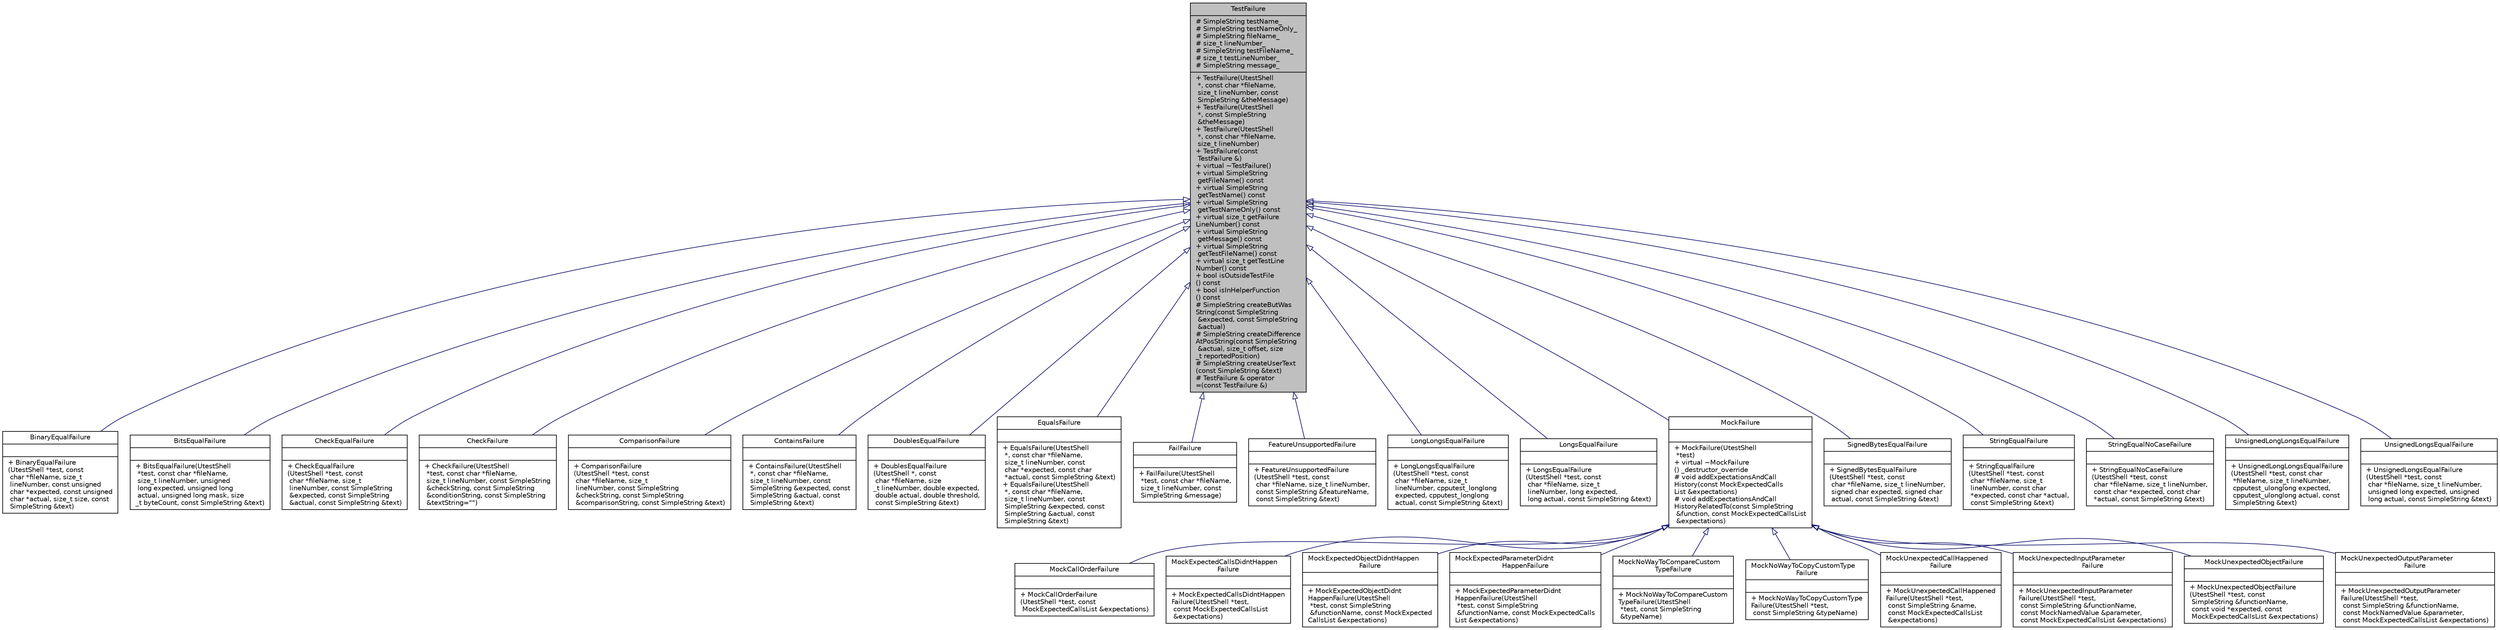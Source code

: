 digraph "TestFailure"
{
 // LATEX_PDF_SIZE
  edge [fontname="Helvetica",fontsize="10",labelfontname="Helvetica",labelfontsize="10"];
  node [fontname="Helvetica",fontsize="10",shape=record];
  Node1 [label="{TestFailure\n|# SimpleString testName_\l# SimpleString testNameOnly_\l# SimpleString fileName_\l# size_t lineNumber_\l# SimpleString testFileName_\l# size_t testLineNumber_\l# SimpleString message_\l|+  TestFailure(UtestShell\l *, const char *fileName,\l size_t lineNumber, const\l SimpleString &theMessage)\l+  TestFailure(UtestShell\l *, const SimpleString\l &theMessage)\l+  TestFailure(UtestShell\l *, const char *fileName,\l size_t lineNumber)\l+  TestFailure(const\l TestFailure &)\l+ virtual ~TestFailure()\l+ virtual SimpleString\l getFileName() const\l+ virtual SimpleString\l getTestName() const\l+ virtual SimpleString\l getTestNameOnly() const\l+ virtual size_t getFailure\lLineNumber() const\l+ virtual SimpleString\l getMessage() const\l+ virtual SimpleString\l getTestFileName() const\l+ virtual size_t getTestLine\lNumber() const\l+ bool isOutsideTestFile\l() const\l+ bool isInHelperFunction\l() const\l# SimpleString createButWas\lString(const SimpleString\l &expected, const SimpleString\l &actual)\l# SimpleString createDifference\lAtPosString(const SimpleString\l &actual, size_t offset, size\l_t reportedPosition)\l# SimpleString createUserText\l(const SimpleString &text)\l# TestFailure & operator\l=(const TestFailure &)\l}",height=0.2,width=0.4,color="black", fillcolor="grey75", style="filled", fontcolor="black",tooltip=" "];
  Node1 -> Node2 [dir="back",color="midnightblue",fontsize="10",style="solid",arrowtail="onormal",fontname="Helvetica"];
  Node2 [label="{BinaryEqualFailure\n||+  BinaryEqualFailure\l(UtestShell *test, const\l char *fileName, size_t\l lineNumber, const unsigned\l char *expected, const unsigned\l char *actual, size_t size, const\l SimpleString &text)\l}",height=0.2,width=0.4,color="black", fillcolor="white", style="filled",URL="$classBinaryEqualFailure.html",tooltip=" "];
  Node1 -> Node3 [dir="back",color="midnightblue",fontsize="10",style="solid",arrowtail="onormal",fontname="Helvetica"];
  Node3 [label="{BitsEqualFailure\n||+  BitsEqualFailure(UtestShell\l *test, const char *fileName,\l size_t lineNumber, unsigned\l long expected, unsigned long\l actual, unsigned long mask, size\l_t byteCount, const SimpleString &text)\l}",height=0.2,width=0.4,color="black", fillcolor="white", style="filled",URL="$classBitsEqualFailure.html",tooltip=" "];
  Node1 -> Node4 [dir="back",color="midnightblue",fontsize="10",style="solid",arrowtail="onormal",fontname="Helvetica"];
  Node4 [label="{CheckEqualFailure\n||+  CheckEqualFailure\l(UtestShell *test, const\l char *fileName, size_t\l lineNumber, const SimpleString\l &expected, const SimpleString\l &actual, const SimpleString &text)\l}",height=0.2,width=0.4,color="black", fillcolor="white", style="filled",URL="$classCheckEqualFailure.html",tooltip=" "];
  Node1 -> Node5 [dir="back",color="midnightblue",fontsize="10",style="solid",arrowtail="onormal",fontname="Helvetica"];
  Node5 [label="{CheckFailure\n||+  CheckFailure(UtestShell\l *test, const char *fileName,\l size_t lineNumber, const SimpleString\l &checkString, const SimpleString\l &conditionString, const SimpleString\l &textString=\"\")\l}",height=0.2,width=0.4,color="black", fillcolor="white", style="filled",URL="$classCheckFailure.html",tooltip=" "];
  Node1 -> Node6 [dir="back",color="midnightblue",fontsize="10",style="solid",arrowtail="onormal",fontname="Helvetica"];
  Node6 [label="{ComparisonFailure\n||+  ComparisonFailure\l(UtestShell *test, const\l char *fileName, size_t\l lineNumber, const SimpleString\l &checkString, const SimpleString\l &comparisonString, const SimpleString &text)\l}",height=0.2,width=0.4,color="black", fillcolor="white", style="filled",URL="$classComparisonFailure.html",tooltip=" "];
  Node1 -> Node7 [dir="back",color="midnightblue",fontsize="10",style="solid",arrowtail="onormal",fontname="Helvetica"];
  Node7 [label="{ContainsFailure\n||+  ContainsFailure(UtestShell\l *, const char *fileName,\l size_t lineNumber, const\l SimpleString &expected, const\l SimpleString &actual, const\l SimpleString &text)\l}",height=0.2,width=0.4,color="black", fillcolor="white", style="filled",URL="$classContainsFailure.html",tooltip=" "];
  Node1 -> Node8 [dir="back",color="midnightblue",fontsize="10",style="solid",arrowtail="onormal",fontname="Helvetica"];
  Node8 [label="{DoublesEqualFailure\n||+  DoublesEqualFailure\l(UtestShell *, const\l char *fileName, size\l_t lineNumber, double expected,\l double actual, double threshold,\l const SimpleString &text)\l}",height=0.2,width=0.4,color="black", fillcolor="white", style="filled",URL="$classDoublesEqualFailure.html",tooltip=" "];
  Node1 -> Node9 [dir="back",color="midnightblue",fontsize="10",style="solid",arrowtail="onormal",fontname="Helvetica"];
  Node9 [label="{EqualsFailure\n||+  EqualsFailure(UtestShell\l *, const char *fileName,\l size_t lineNumber, const\l char *expected, const char\l *actual, const SimpleString &text)\l+  EqualsFailure(UtestShell\l *, const char *fileName,\l size_t lineNumber, const\l SimpleString &expected, const\l SimpleString &actual, const\l SimpleString &text)\l}",height=0.2,width=0.4,color="black", fillcolor="white", style="filled",URL="$classEqualsFailure.html",tooltip=" "];
  Node1 -> Node10 [dir="back",color="midnightblue",fontsize="10",style="solid",arrowtail="onormal",fontname="Helvetica"];
  Node10 [label="{FailFailure\n||+  FailFailure(UtestShell\l *test, const char *fileName,\l size_t lineNumber, const\l SimpleString &message)\l}",height=0.2,width=0.4,color="black", fillcolor="white", style="filled",URL="$classFailFailure.html",tooltip=" "];
  Node1 -> Node11 [dir="back",color="midnightblue",fontsize="10",style="solid",arrowtail="onormal",fontname="Helvetica"];
  Node11 [label="{FeatureUnsupportedFailure\n||+  FeatureUnsupportedFailure\l(UtestShell *test, const\l char *fileName, size_t lineNumber,\l const SimpleString &featureName,\l const SimpleString &text)\l}",height=0.2,width=0.4,color="black", fillcolor="white", style="filled",URL="$classFeatureUnsupportedFailure.html",tooltip=" "];
  Node1 -> Node12 [dir="back",color="midnightblue",fontsize="10",style="solid",arrowtail="onormal",fontname="Helvetica"];
  Node12 [label="{LongLongsEqualFailure\n||+  LongLongsEqualFailure\l(UtestShell *test, const\l char *fileName, size_t\l lineNumber, cpputest_longlong\l expected, cpputest_longlong\l actual, const SimpleString &text)\l}",height=0.2,width=0.4,color="black", fillcolor="white", style="filled",URL="$classLongLongsEqualFailure.html",tooltip=" "];
  Node1 -> Node13 [dir="back",color="midnightblue",fontsize="10",style="solid",arrowtail="onormal",fontname="Helvetica"];
  Node13 [label="{LongsEqualFailure\n||+  LongsEqualFailure\l(UtestShell *test, const\l char *fileName, size_t\l lineNumber, long expected,\l long actual, const SimpleString &text)\l}",height=0.2,width=0.4,color="black", fillcolor="white", style="filled",URL="$classLongsEqualFailure.html",tooltip=" "];
  Node1 -> Node14 [dir="back",color="midnightblue",fontsize="10",style="solid",arrowtail="onormal",fontname="Helvetica"];
  Node14 [label="{MockFailure\n||+  MockFailure(UtestShell\l *test)\l+ virtual ~MockFailure\l() _destructor_override\l# void addExpectationsAndCall\lHistory(const MockExpectedCalls\lList &expectations)\l# void addExpectationsAndCall\lHistoryRelatedTo(const SimpleString\l &function, const MockExpectedCallsList\l &expectations)\l}",height=0.2,width=0.4,color="black", fillcolor="white", style="filled",URL="$classMockFailure.html",tooltip=" "];
  Node14 -> Node15 [dir="back",color="midnightblue",fontsize="10",style="solid",arrowtail="onormal",fontname="Helvetica"];
  Node15 [label="{MockCallOrderFailure\n||+  MockCallOrderFailure\l(UtestShell *test, const\l MockExpectedCallsList &expectations)\l}",height=0.2,width=0.4,color="black", fillcolor="white", style="filled",URL="$classMockCallOrderFailure.html",tooltip=" "];
  Node14 -> Node16 [dir="back",color="midnightblue",fontsize="10",style="solid",arrowtail="onormal",fontname="Helvetica"];
  Node16 [label="{MockExpectedCallsDidntHappen\lFailure\n||+  MockExpectedCallsDidntHappen\lFailure(UtestShell *test,\l const MockExpectedCallsList\l &expectations)\l}",height=0.2,width=0.4,color="black", fillcolor="white", style="filled",URL="$classMockExpectedCallsDidntHappenFailure.html",tooltip=" "];
  Node14 -> Node17 [dir="back",color="midnightblue",fontsize="10",style="solid",arrowtail="onormal",fontname="Helvetica"];
  Node17 [label="{MockExpectedObjectDidntHappen\lFailure\n||+  MockExpectedObjectDidnt\lHappenFailure(UtestShell\l *test, const SimpleString\l &functionName, const MockExpected\lCallsList &expectations)\l}",height=0.2,width=0.4,color="black", fillcolor="white", style="filled",URL="$classMockExpectedObjectDidntHappenFailure.html",tooltip=" "];
  Node14 -> Node18 [dir="back",color="midnightblue",fontsize="10",style="solid",arrowtail="onormal",fontname="Helvetica"];
  Node18 [label="{MockExpectedParameterDidnt\lHappenFailure\n||+  MockExpectedParameterDidnt\lHappenFailure(UtestShell\l *test, const SimpleString\l &functionName, const MockExpectedCalls\lList &expectations)\l}",height=0.2,width=0.4,color="black", fillcolor="white", style="filled",URL="$classMockExpectedParameterDidntHappenFailure.html",tooltip=" "];
  Node14 -> Node19 [dir="back",color="midnightblue",fontsize="10",style="solid",arrowtail="onormal",fontname="Helvetica"];
  Node19 [label="{MockNoWayToCompareCustom\lTypeFailure\n||+  MockNoWayToCompareCustom\lTypeFailure(UtestShell\l *test, const SimpleString\l &typeName)\l}",height=0.2,width=0.4,color="black", fillcolor="white", style="filled",URL="$classMockNoWayToCompareCustomTypeFailure.html",tooltip=" "];
  Node14 -> Node20 [dir="back",color="midnightblue",fontsize="10",style="solid",arrowtail="onormal",fontname="Helvetica"];
  Node20 [label="{MockNoWayToCopyCustomType\lFailure\n||+  MockNoWayToCopyCustomType\lFailure(UtestShell *test,\l const SimpleString &typeName)\l}",height=0.2,width=0.4,color="black", fillcolor="white", style="filled",URL="$classMockNoWayToCopyCustomTypeFailure.html",tooltip=" "];
  Node14 -> Node21 [dir="back",color="midnightblue",fontsize="10",style="solid",arrowtail="onormal",fontname="Helvetica"];
  Node21 [label="{MockUnexpectedCallHappened\lFailure\n||+  MockUnexpectedCallHappened\lFailure(UtestShell *test,\l const SimpleString &name,\l const MockExpectedCallsList\l &expectations)\l}",height=0.2,width=0.4,color="black", fillcolor="white", style="filled",URL="$classMockUnexpectedCallHappenedFailure.html",tooltip=" "];
  Node14 -> Node22 [dir="back",color="midnightblue",fontsize="10",style="solid",arrowtail="onormal",fontname="Helvetica"];
  Node22 [label="{MockUnexpectedInputParameter\lFailure\n||+  MockUnexpectedInputParameter\lFailure(UtestShell *test,\l const SimpleString &functionName,\l const MockNamedValue &parameter,\l const MockExpectedCallsList &expectations)\l}",height=0.2,width=0.4,color="black", fillcolor="white", style="filled",URL="$classMockUnexpectedInputParameterFailure.html",tooltip=" "];
  Node14 -> Node23 [dir="back",color="midnightblue",fontsize="10",style="solid",arrowtail="onormal",fontname="Helvetica"];
  Node23 [label="{MockUnexpectedObjectFailure\n||+  MockUnexpectedObjectFailure\l(UtestShell *test, const\l SimpleString &functionName,\l const void *expected, const\l MockExpectedCallsList &expectations)\l}",height=0.2,width=0.4,color="black", fillcolor="white", style="filled",URL="$classMockUnexpectedObjectFailure.html",tooltip=" "];
  Node14 -> Node24 [dir="back",color="midnightblue",fontsize="10",style="solid",arrowtail="onormal",fontname="Helvetica"];
  Node24 [label="{MockUnexpectedOutputParameter\lFailure\n||+  MockUnexpectedOutputParameter\lFailure(UtestShell *test,\l const SimpleString &functionName,\l const MockNamedValue &parameter,\l const MockExpectedCallsList &expectations)\l}",height=0.2,width=0.4,color="black", fillcolor="white", style="filled",URL="$classMockUnexpectedOutputParameterFailure.html",tooltip=" "];
  Node1 -> Node25 [dir="back",color="midnightblue",fontsize="10",style="solid",arrowtail="onormal",fontname="Helvetica"];
  Node25 [label="{SignedBytesEqualFailure\n||+  SignedBytesEqualFailure\l(UtestShell *test, const\l char *fileName, size_t lineNumber,\l signed char expected, signed char\l actual, const SimpleString &text)\l}",height=0.2,width=0.4,color="black", fillcolor="white", style="filled",URL="$classSignedBytesEqualFailure.html",tooltip=" "];
  Node1 -> Node26 [dir="back",color="midnightblue",fontsize="10",style="solid",arrowtail="onormal",fontname="Helvetica"];
  Node26 [label="{StringEqualFailure\n||+  StringEqualFailure\l(UtestShell *test, const\l char *fileName, size_t\l lineNumber, const char\l *expected, const char *actual,\l const SimpleString &text)\l}",height=0.2,width=0.4,color="black", fillcolor="white", style="filled",URL="$classStringEqualFailure.html",tooltip=" "];
  Node1 -> Node27 [dir="back",color="midnightblue",fontsize="10",style="solid",arrowtail="onormal",fontname="Helvetica"];
  Node27 [label="{StringEqualNoCaseFailure\n||+  StringEqualNoCaseFailure\l(UtestShell *test, const\l char *fileName, size_t lineNumber,\l const char *expected, const char\l *actual, const SimpleString &text)\l}",height=0.2,width=0.4,color="black", fillcolor="white", style="filled",URL="$classStringEqualNoCaseFailure.html",tooltip=" "];
  Node1 -> Node28 [dir="back",color="midnightblue",fontsize="10",style="solid",arrowtail="onormal",fontname="Helvetica"];
  Node28 [label="{UnsignedLongLongsEqualFailure\n||+  UnsignedLongLongsEqualFailure\l(UtestShell *test, const char\l *fileName, size_t lineNumber,\l cpputest_ulonglong expected,\l cpputest_ulonglong actual, const\l SimpleString &text)\l}",height=0.2,width=0.4,color="black", fillcolor="white", style="filled",URL="$classUnsignedLongLongsEqualFailure.html",tooltip=" "];
  Node1 -> Node29 [dir="back",color="midnightblue",fontsize="10",style="solid",arrowtail="onormal",fontname="Helvetica"];
  Node29 [label="{UnsignedLongsEqualFailure\n||+  UnsignedLongsEqualFailure\l(UtestShell *test, const\l char *fileName, size_t lineNumber,\l unsigned long expected, unsigned\l long actual, const SimpleString &text)\l}",height=0.2,width=0.4,color="black", fillcolor="white", style="filled",URL="$classUnsignedLongsEqualFailure.html",tooltip=" "];
}

